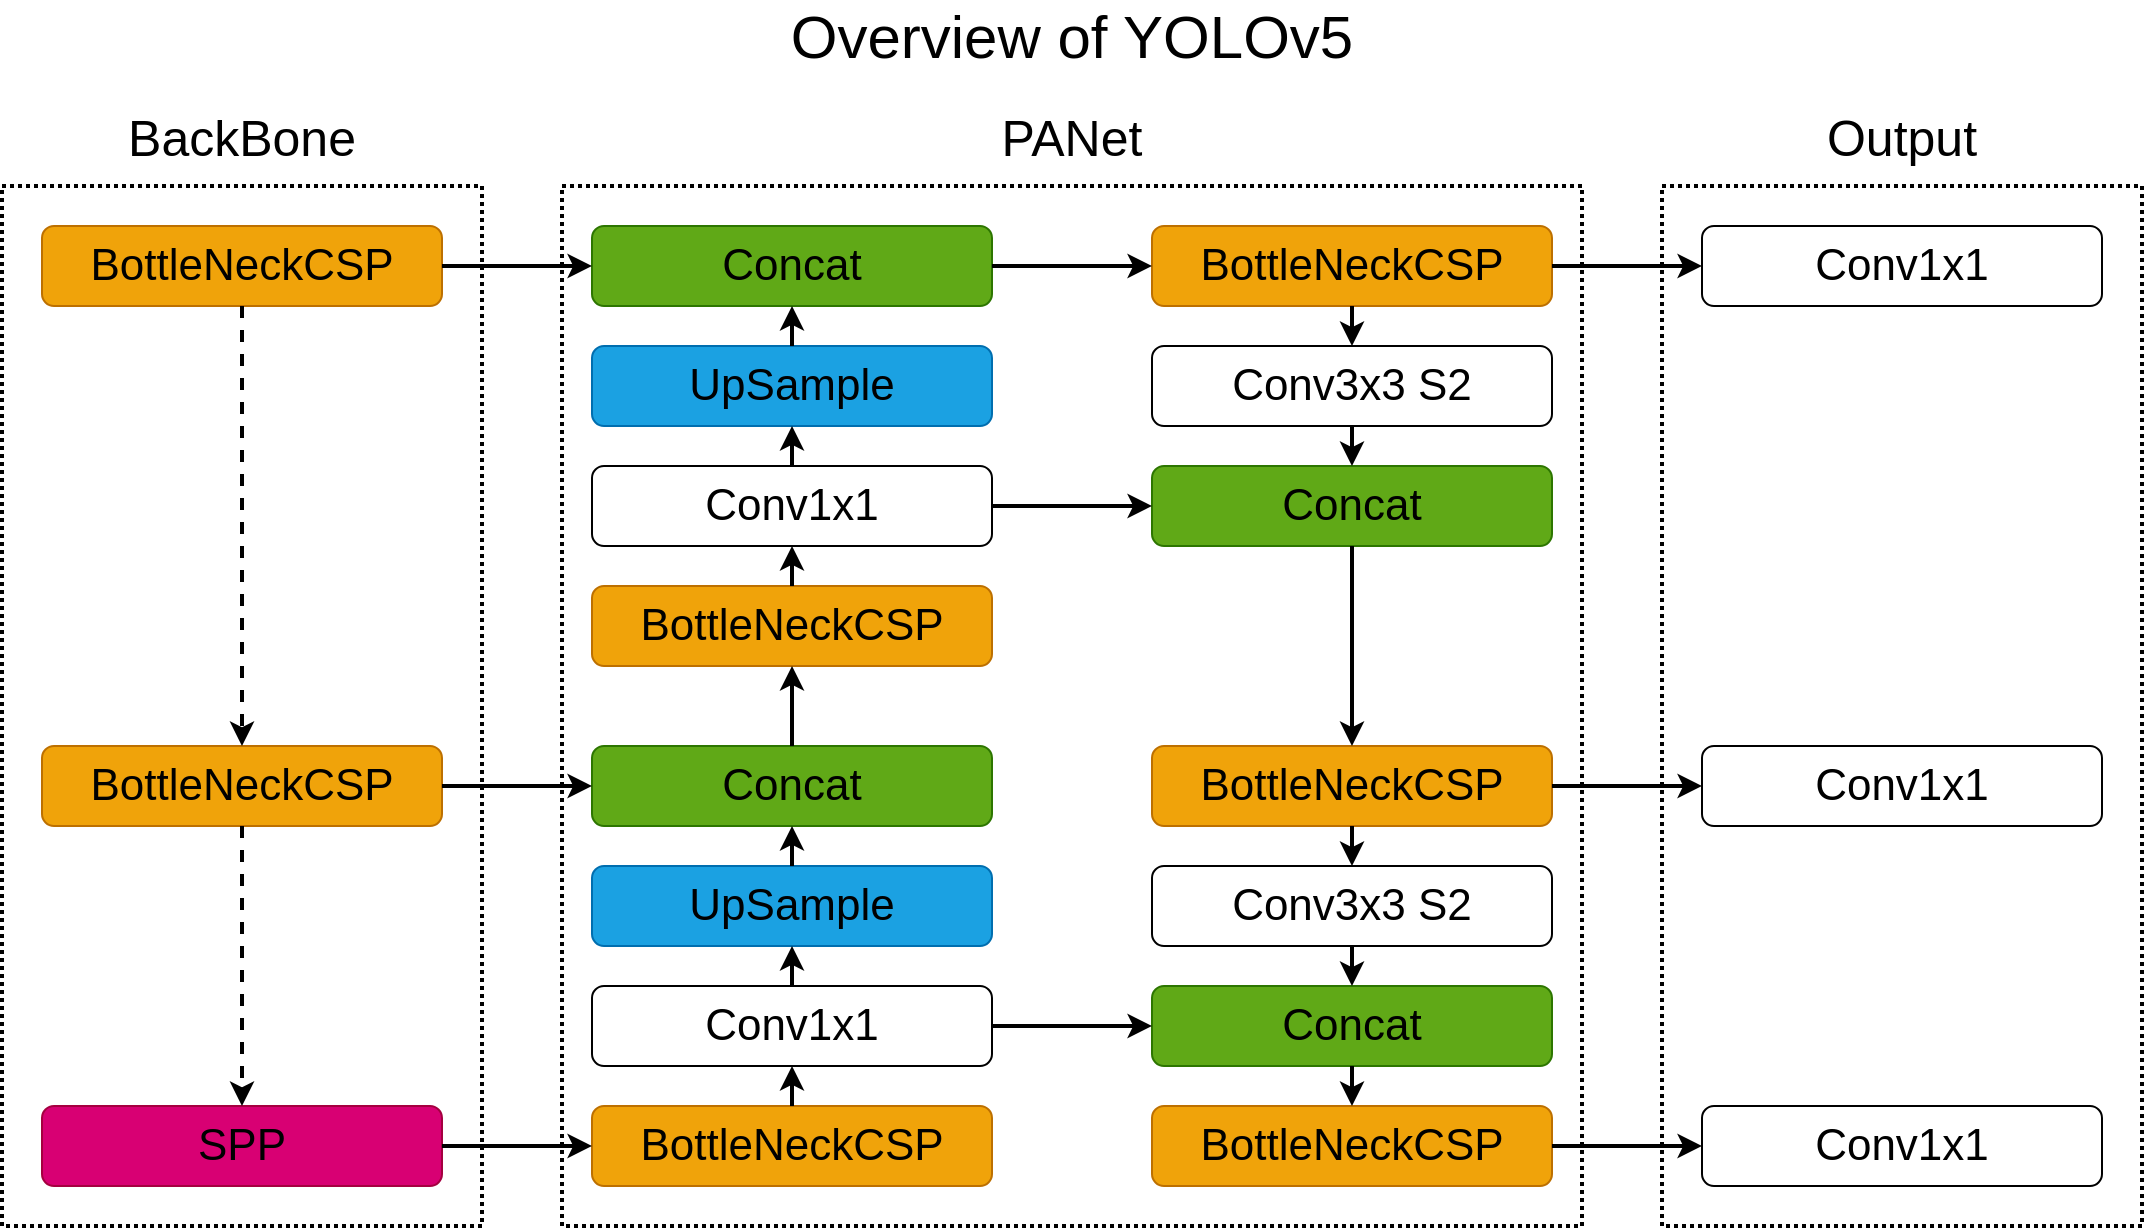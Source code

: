 <mxfile version="17.4.5" type="device"><diagram id="-Td1jwDLAMSkC1cwswu6" name="Page-1"><mxGraphModel dx="1422" dy="794" grid="0" gridSize="10" guides="1" tooltips="1" connect="1" arrows="1" fold="1" page="1" pageScale="1" pageWidth="1169" pageHeight="1654" math="0" shadow="0"><root><mxCell id="0"/><mxCell id="1" parent="0"/><mxCell id="rR2AERHDkDSwfbOpVnzS-67" value="" style="rounded=0;whiteSpace=wrap;html=1;dashed=1;fontSize=22;strokeColor=default;strokeWidth=2;fillColor=default;dashPattern=1 1;" parent="1" vertex="1"><mxGeometry x="330" y="180" width="510" height="520" as="geometry"/></mxCell><mxCell id="rR2AERHDkDSwfbOpVnzS-66" value="" style="rounded=0;whiteSpace=wrap;html=1;dashed=1;fontSize=22;strokeColor=default;strokeWidth=2;fillColor=default;dashPattern=1 1;" parent="1" vertex="1"><mxGeometry x="880" y="180" width="240" height="520" as="geometry"/></mxCell><mxCell id="rR2AERHDkDSwfbOpVnzS-65" value="" style="rounded=0;whiteSpace=wrap;html=1;dashed=1;fontSize=22;strokeColor=default;strokeWidth=2;fillColor=default;dashPattern=1 1;" parent="1" vertex="1"><mxGeometry x="50" y="180" width="240" height="520" as="geometry"/></mxCell><mxCell id="rR2AERHDkDSwfbOpVnzS-1" value="&lt;font style=&quot;font-size: 30px&quot;&gt;Overview of YOLOv5&lt;/font&gt;" style="text;html=1;strokeColor=none;fillColor=none;align=center;verticalAlign=middle;whiteSpace=wrap;rounded=0;" parent="1" vertex="1"><mxGeometry x="425" y="90" width="320" height="30" as="geometry"/></mxCell><mxCell id="rR2AERHDkDSwfbOpVnzS-3" value="PANet" style="text;html=1;strokeColor=none;fillColor=none;align=center;verticalAlign=middle;whiteSpace=wrap;rounded=0;fontSize=25;" parent="1" vertex="1"><mxGeometry x="555" y="140" width="60" height="30" as="geometry"/></mxCell><mxCell id="rR2AERHDkDSwfbOpVnzS-4" value="Output" style="text;html=1;strokeColor=none;fillColor=none;align=center;verticalAlign=middle;whiteSpace=wrap;rounded=0;fontSize=25;" parent="1" vertex="1"><mxGeometry x="970" y="140" width="60" height="30" as="geometry"/></mxCell><mxCell id="rR2AERHDkDSwfbOpVnzS-5" value="BottleNeckCSP" style="rounded=1;whiteSpace=wrap;html=1;fontSize=22;fillColor=#f0a30a;strokeColor=#BD7000;fontColor=#000000;" parent="1" vertex="1"><mxGeometry x="70" y="200" width="200" height="40" as="geometry"/></mxCell><mxCell id="rR2AERHDkDSwfbOpVnzS-6" value="BackBone" style="text;html=1;strokeColor=none;fillColor=none;align=center;verticalAlign=middle;whiteSpace=wrap;rounded=0;fontSize=25;" parent="1" vertex="1"><mxGeometry x="80" y="140" width="180" height="30" as="geometry"/></mxCell><mxCell id="rR2AERHDkDSwfbOpVnzS-7" value="BottleNeckCSP" style="rounded=1;whiteSpace=wrap;html=1;fontSize=22;fillColor=#f0a30a;strokeColor=#BD7000;fontColor=#000000;" parent="1" vertex="1"><mxGeometry x="70" y="460" width="200" height="40" as="geometry"/></mxCell><mxCell id="rR2AERHDkDSwfbOpVnzS-8" value="SPP" style="rounded=1;whiteSpace=wrap;html=1;fontSize=22;fillColor=#d80073;fontColor=default;strokeColor=#A50040;" parent="1" vertex="1"><mxGeometry x="70" y="640" width="200" height="40" as="geometry"/></mxCell><mxCell id="rR2AERHDkDSwfbOpVnzS-9" value="Concat" style="rounded=1;whiteSpace=wrap;html=1;fontSize=22;fillColor=#60a917;strokeColor=#2D7600;fontColor=#000000;" parent="1" vertex="1"><mxGeometry x="345" y="200" width="200" height="40" as="geometry"/></mxCell><mxCell id="rR2AERHDkDSwfbOpVnzS-10" value="UpSample" style="rounded=1;whiteSpace=wrap;html=1;fontSize=22;fillColor=#1ba1e2;fontColor=#000000;strokeColor=#006EAF;" parent="1" vertex="1"><mxGeometry x="345" y="260" width="200" height="40" as="geometry"/></mxCell><mxCell id="rR2AERHDkDSwfbOpVnzS-11" value="Conv1x1" style="rounded=1;whiteSpace=wrap;html=1;fontSize=22;" parent="1" vertex="1"><mxGeometry x="900" y="200" width="200" height="40" as="geometry"/></mxCell><mxCell id="rR2AERHDkDSwfbOpVnzS-12" value="BottleNeckCSP" style="rounded=1;whiteSpace=wrap;html=1;fontSize=22;fillColor=#f0a30a;strokeColor=#BD7000;fontColor=#000000;" parent="1" vertex="1"><mxGeometry x="345" y="380" width="200" height="40" as="geometry"/></mxCell><mxCell id="rR2AERHDkDSwfbOpVnzS-13" value="Concat" style="rounded=1;whiteSpace=wrap;html=1;fontSize=22;fillColor=#60a917;strokeColor=#2D7600;fontColor=#000000;" parent="1" vertex="1"><mxGeometry x="345" y="460" width="200" height="40" as="geometry"/></mxCell><mxCell id="rR2AERHDkDSwfbOpVnzS-14" value="UpSample" style="rounded=1;whiteSpace=wrap;html=1;fontSize=22;fillColor=#1ba1e2;fontColor=#000000;strokeColor=#006EAF;" parent="1" vertex="1"><mxGeometry x="345" y="520" width="200" height="40" as="geometry"/></mxCell><mxCell id="rR2AERHDkDSwfbOpVnzS-15" value="Conv1x1" style="rounded=1;whiteSpace=wrap;html=1;fontSize=22;" parent="1" vertex="1"><mxGeometry x="345" y="580" width="200" height="40" as="geometry"/></mxCell><mxCell id="rR2AERHDkDSwfbOpVnzS-16" value="BottleNeckCSP" style="rounded=1;whiteSpace=wrap;html=1;fontSize=22;fillColor=#f0a30a;strokeColor=#BD7000;fontColor=#000000;" parent="1" vertex="1"><mxGeometry x="345" y="640" width="200" height="40" as="geometry"/></mxCell><mxCell id="rR2AERHDkDSwfbOpVnzS-17" value="BottleNeckCSP" style="rounded=1;whiteSpace=wrap;html=1;fontSize=22;fillColor=#f0a30a;strokeColor=#BD7000;fontColor=#000000;" parent="1" vertex="1"><mxGeometry x="625" y="200" width="200" height="40" as="geometry"/></mxCell><mxCell id="rR2AERHDkDSwfbOpVnzS-18" value="Conv1x1" style="rounded=1;whiteSpace=wrap;html=1;fontSize=22;" parent="1" vertex="1"><mxGeometry x="345" y="320" width="200" height="40" as="geometry"/></mxCell><mxCell id="rR2AERHDkDSwfbOpVnzS-19" value="Conv1x1" style="rounded=1;whiteSpace=wrap;html=1;fontSize=22;" parent="1" vertex="1"><mxGeometry x="900" y="460" width="200" height="40" as="geometry"/></mxCell><mxCell id="rR2AERHDkDSwfbOpVnzS-20" value="Conv1x1" style="rounded=1;whiteSpace=wrap;html=1;fontSize=22;" parent="1" vertex="1"><mxGeometry x="900" y="640" width="200" height="40" as="geometry"/></mxCell><mxCell id="rR2AERHDkDSwfbOpVnzS-21" value="Conv3x3 S2" style="rounded=1;whiteSpace=wrap;html=1;fontSize=22;" parent="1" vertex="1"><mxGeometry x="625" y="260" width="200" height="40" as="geometry"/></mxCell><mxCell id="rR2AERHDkDSwfbOpVnzS-22" value="Concat" style="rounded=1;whiteSpace=wrap;html=1;fontSize=22;fillColor=#60a917;strokeColor=#2D7600;fontColor=#000000;" parent="1" vertex="1"><mxGeometry x="625" y="320" width="200" height="40" as="geometry"/></mxCell><mxCell id="rR2AERHDkDSwfbOpVnzS-23" value="BottleNeckCSP" style="rounded=1;whiteSpace=wrap;html=1;fontSize=22;fillColor=#f0a30a;strokeColor=#BD7000;fontColor=#000000;" parent="1" vertex="1"><mxGeometry x="625" y="460" width="200" height="40" as="geometry"/></mxCell><mxCell id="rR2AERHDkDSwfbOpVnzS-24" value="Conv3x3 S2" style="rounded=1;whiteSpace=wrap;html=1;fontSize=22;" parent="1" vertex="1"><mxGeometry x="625" y="520" width="200" height="40" as="geometry"/></mxCell><mxCell id="rR2AERHDkDSwfbOpVnzS-25" value="Concat" style="rounded=1;whiteSpace=wrap;html=1;fontSize=22;fillColor=#60a917;strokeColor=#2D7600;fontColor=#000000;" parent="1" vertex="1"><mxGeometry x="625" y="580" width="200" height="40" as="geometry"/></mxCell><mxCell id="rR2AERHDkDSwfbOpVnzS-26" value="BottleNeckCSP" style="rounded=1;whiteSpace=wrap;html=1;fontSize=22;fillColor=#f0a30a;strokeColor=#BD7000;fontColor=#000000;" parent="1" vertex="1"><mxGeometry x="625" y="640" width="200" height="40" as="geometry"/></mxCell><mxCell id="rR2AERHDkDSwfbOpVnzS-29" value="" style="endArrow=classic;html=1;rounded=0;fontSize=22;exitX=1;exitY=0.5;exitDx=0;exitDy=0;entryX=0;entryY=0.5;entryDx=0;entryDy=0;strokeWidth=2;" parent="1" source="rR2AERHDkDSwfbOpVnzS-5" target="rR2AERHDkDSwfbOpVnzS-9" edge="1"><mxGeometry width="50" height="50" relative="1" as="geometry"><mxPoint x="390" y="490" as="sourcePoint"/><mxPoint x="440" y="440" as="targetPoint"/></mxGeometry></mxCell><mxCell id="rR2AERHDkDSwfbOpVnzS-30" value="" style="endArrow=classic;html=1;rounded=0;fontSize=22;exitX=1;exitY=0.5;exitDx=0;exitDy=0;entryX=0;entryY=0.5;entryDx=0;entryDy=0;strokeWidth=2;" parent="1" source="rR2AERHDkDSwfbOpVnzS-9" target="rR2AERHDkDSwfbOpVnzS-17" edge="1"><mxGeometry width="50" height="50" relative="1" as="geometry"><mxPoint x="415" y="490" as="sourcePoint"/><mxPoint x="465" y="440" as="targetPoint"/></mxGeometry></mxCell><mxCell id="rR2AERHDkDSwfbOpVnzS-31" value="" style="endArrow=classic;html=1;rounded=0;fontSize=22;exitX=1;exitY=0.5;exitDx=0;exitDy=0;entryX=0;entryY=0.5;entryDx=0;entryDy=0;strokeWidth=2;" parent="1" source="rR2AERHDkDSwfbOpVnzS-18" target="rR2AERHDkDSwfbOpVnzS-22" edge="1"><mxGeometry width="50" height="50" relative="1" as="geometry"><mxPoint x="415" y="490" as="sourcePoint"/><mxPoint x="465" y="440" as="targetPoint"/></mxGeometry></mxCell><mxCell id="rR2AERHDkDSwfbOpVnzS-32" value="" style="endArrow=classic;html=1;rounded=0;fontSize=22;exitX=0.5;exitY=1;exitDx=0;exitDy=0;strokeWidth=2;" parent="1" source="rR2AERHDkDSwfbOpVnzS-17" target="rR2AERHDkDSwfbOpVnzS-21" edge="1"><mxGeometry width="50" height="50" relative="1" as="geometry"><mxPoint x="415" y="490" as="sourcePoint"/><mxPoint x="465" y="440" as="targetPoint"/></mxGeometry></mxCell><mxCell id="rR2AERHDkDSwfbOpVnzS-33" value="" style="endArrow=classic;html=1;rounded=0;fontSize=22;exitX=0.5;exitY=1;exitDx=0;exitDy=0;strokeWidth=2;" parent="1" source="rR2AERHDkDSwfbOpVnzS-21" target="rR2AERHDkDSwfbOpVnzS-22" edge="1"><mxGeometry width="50" height="50" relative="1" as="geometry"><mxPoint x="415" y="490" as="sourcePoint"/><mxPoint x="465" y="440" as="targetPoint"/></mxGeometry></mxCell><mxCell id="rR2AERHDkDSwfbOpVnzS-34" value="" style="endArrow=classic;html=1;rounded=0;fontSize=22;exitX=0.5;exitY=0;exitDx=0;exitDy=0;strokeWidth=2;" parent="1" source="rR2AERHDkDSwfbOpVnzS-10" target="rR2AERHDkDSwfbOpVnzS-9" edge="1"><mxGeometry width="50" height="50" relative="1" as="geometry"><mxPoint x="415" y="490" as="sourcePoint"/><mxPoint x="465" y="440" as="targetPoint"/></mxGeometry></mxCell><mxCell id="rR2AERHDkDSwfbOpVnzS-35" value="" style="endArrow=classic;html=1;rounded=0;fontSize=22;exitX=0.5;exitY=0;exitDx=0;exitDy=0;entryX=0.5;entryY=1;entryDx=0;entryDy=0;strokeWidth=2;" parent="1" source="rR2AERHDkDSwfbOpVnzS-18" target="rR2AERHDkDSwfbOpVnzS-10" edge="1"><mxGeometry width="50" height="50" relative="1" as="geometry"><mxPoint x="415" y="490" as="sourcePoint"/><mxPoint x="465" y="440" as="targetPoint"/></mxGeometry></mxCell><mxCell id="rR2AERHDkDSwfbOpVnzS-36" value="" style="endArrow=classic;html=1;rounded=0;fontSize=22;exitX=0.5;exitY=0;exitDx=0;exitDy=0;entryX=0.5;entryY=1;entryDx=0;entryDy=0;strokeWidth=2;" parent="1" source="rR2AERHDkDSwfbOpVnzS-12" target="rR2AERHDkDSwfbOpVnzS-18" edge="1"><mxGeometry width="50" height="50" relative="1" as="geometry"><mxPoint x="415" y="490" as="sourcePoint"/><mxPoint x="465" y="440" as="targetPoint"/></mxGeometry></mxCell><mxCell id="rR2AERHDkDSwfbOpVnzS-37" value="" style="endArrow=classic;html=1;rounded=0;fontSize=22;exitX=1;exitY=0.5;exitDx=0;exitDy=0;strokeWidth=2;" parent="1" source="rR2AERHDkDSwfbOpVnzS-7" target="rR2AERHDkDSwfbOpVnzS-13" edge="1"><mxGeometry width="50" height="50" relative="1" as="geometry"><mxPoint x="390" y="490" as="sourcePoint"/><mxPoint x="440" y="440" as="targetPoint"/></mxGeometry></mxCell><mxCell id="rR2AERHDkDSwfbOpVnzS-38" value="" style="endArrow=classic;html=1;rounded=0;fontSize=22;exitX=1;exitY=0.5;exitDx=0;exitDy=0;strokeWidth=2;" parent="1" source="rR2AERHDkDSwfbOpVnzS-8" target="rR2AERHDkDSwfbOpVnzS-16" edge="1"><mxGeometry width="50" height="50" relative="1" as="geometry"><mxPoint x="390" y="490" as="sourcePoint"/><mxPoint x="440" y="440" as="targetPoint"/></mxGeometry></mxCell><mxCell id="rR2AERHDkDSwfbOpVnzS-39" value="" style="endArrow=classic;html=1;rounded=0;fontSize=22;exitX=0.5;exitY=0;exitDx=0;exitDy=0;entryX=0.5;entryY=1;entryDx=0;entryDy=0;strokeWidth=2;" parent="1" source="rR2AERHDkDSwfbOpVnzS-13" target="rR2AERHDkDSwfbOpVnzS-12" edge="1"><mxGeometry width="50" height="50" relative="1" as="geometry"><mxPoint x="415" y="490" as="sourcePoint"/><mxPoint x="465" y="440" as="targetPoint"/></mxGeometry></mxCell><mxCell id="rR2AERHDkDSwfbOpVnzS-40" value="" style="endArrow=classic;html=1;rounded=0;fontSize=22;exitX=0.5;exitY=0;exitDx=0;exitDy=0;strokeWidth=2;" parent="1" source="rR2AERHDkDSwfbOpVnzS-14" target="rR2AERHDkDSwfbOpVnzS-13" edge="1"><mxGeometry width="50" height="50" relative="1" as="geometry"><mxPoint x="415" y="490" as="sourcePoint"/><mxPoint x="465" y="440" as="targetPoint"/></mxGeometry></mxCell><mxCell id="rR2AERHDkDSwfbOpVnzS-42" value="" style="endArrow=classic;html=1;rounded=0;fontSize=22;exitX=0.5;exitY=0;exitDx=0;exitDy=0;strokeWidth=2;" parent="1" source="rR2AERHDkDSwfbOpVnzS-15" target="rR2AERHDkDSwfbOpVnzS-14" edge="1"><mxGeometry width="50" height="50" relative="1" as="geometry"><mxPoint x="415" y="490" as="sourcePoint"/><mxPoint x="465" y="440" as="targetPoint"/></mxGeometry></mxCell><mxCell id="rR2AERHDkDSwfbOpVnzS-43" value="" style="endArrow=classic;html=1;rounded=0;fontSize=22;strokeWidth=2;" parent="1" source="rR2AERHDkDSwfbOpVnzS-16" target="rR2AERHDkDSwfbOpVnzS-15" edge="1"><mxGeometry width="50" height="50" relative="1" as="geometry"><mxPoint x="415" y="490" as="sourcePoint"/><mxPoint x="465" y="440" as="targetPoint"/></mxGeometry></mxCell><mxCell id="rR2AERHDkDSwfbOpVnzS-44" value="" style="endArrow=classic;html=1;rounded=0;fontSize=22;exitX=0.5;exitY=1;exitDx=0;exitDy=0;strokeWidth=2;entryX=0.5;entryY=0;entryDx=0;entryDy=0;" parent="1" source="rR2AERHDkDSwfbOpVnzS-22" target="rR2AERHDkDSwfbOpVnzS-23" edge="1"><mxGeometry width="50" height="50" relative="1" as="geometry"><mxPoint x="415" y="490" as="sourcePoint"/><mxPoint x="465" y="440" as="targetPoint"/></mxGeometry></mxCell><mxCell id="rR2AERHDkDSwfbOpVnzS-45" value="" style="endArrow=classic;html=1;rounded=0;fontSize=22;exitX=0.5;exitY=1;exitDx=0;exitDy=0;strokeWidth=2;" parent="1" source="rR2AERHDkDSwfbOpVnzS-23" target="rR2AERHDkDSwfbOpVnzS-24" edge="1"><mxGeometry width="50" height="50" relative="1" as="geometry"><mxPoint x="415" y="490" as="sourcePoint"/><mxPoint x="465" y="440" as="targetPoint"/></mxGeometry></mxCell><mxCell id="rR2AERHDkDSwfbOpVnzS-54" value="" style="endArrow=classic;html=1;rounded=0;fontSize=22;strokeWidth=2;exitX=0.5;exitY=1;exitDx=0;exitDy=0;entryX=0.5;entryY=0;entryDx=0;entryDy=0;" parent="1" source="rR2AERHDkDSwfbOpVnzS-24" target="rR2AERHDkDSwfbOpVnzS-25" edge="1"><mxGeometry width="50" height="50" relative="1" as="geometry"><mxPoint x="415" y="490" as="sourcePoint"/><mxPoint x="465" y="440" as="targetPoint"/></mxGeometry></mxCell><mxCell id="rR2AERHDkDSwfbOpVnzS-55" value="" style="endArrow=classic;html=1;rounded=0;fontSize=22;strokeWidth=2;exitX=0.5;exitY=1;exitDx=0;exitDy=0;" parent="1" source="rR2AERHDkDSwfbOpVnzS-25" target="rR2AERHDkDSwfbOpVnzS-26" edge="1"><mxGeometry width="50" height="50" relative="1" as="geometry"><mxPoint x="415" y="490" as="sourcePoint"/><mxPoint x="465" y="440" as="targetPoint"/></mxGeometry></mxCell><mxCell id="rR2AERHDkDSwfbOpVnzS-56" value="" style="endArrow=classic;html=1;rounded=0;fontSize=22;strokeWidth=2;exitX=1;exitY=0.5;exitDx=0;exitDy=0;" parent="1" source="rR2AERHDkDSwfbOpVnzS-15" target="rR2AERHDkDSwfbOpVnzS-25" edge="1"><mxGeometry width="50" height="50" relative="1" as="geometry"><mxPoint x="415" y="490" as="sourcePoint"/><mxPoint x="465" y="440" as="targetPoint"/></mxGeometry></mxCell><mxCell id="rR2AERHDkDSwfbOpVnzS-57" value="" style="endArrow=classic;html=1;rounded=0;fontSize=22;strokeWidth=2;exitX=1;exitY=0.5;exitDx=0;exitDy=0;" parent="1" source="rR2AERHDkDSwfbOpVnzS-23" target="rR2AERHDkDSwfbOpVnzS-19" edge="1"><mxGeometry width="50" height="50" relative="1" as="geometry"><mxPoint x="390" y="490" as="sourcePoint"/><mxPoint x="440" y="440" as="targetPoint"/></mxGeometry></mxCell><mxCell id="rR2AERHDkDSwfbOpVnzS-58" value="" style="endArrow=classic;html=1;rounded=0;fontSize=22;strokeWidth=2;exitX=1;exitY=0.5;exitDx=0;exitDy=0;" parent="1" source="rR2AERHDkDSwfbOpVnzS-17" target="rR2AERHDkDSwfbOpVnzS-11" edge="1"><mxGeometry width="50" height="50" relative="1" as="geometry"><mxPoint x="390" y="490" as="sourcePoint"/><mxPoint x="440" y="440" as="targetPoint"/></mxGeometry></mxCell><mxCell id="rR2AERHDkDSwfbOpVnzS-59" value="" style="endArrow=classic;html=1;rounded=0;fontSize=22;strokeWidth=2;exitX=1;exitY=0.5;exitDx=0;exitDy=0;" parent="1" source="rR2AERHDkDSwfbOpVnzS-26" target="rR2AERHDkDSwfbOpVnzS-20" edge="1"><mxGeometry width="50" height="50" relative="1" as="geometry"><mxPoint x="390" y="490" as="sourcePoint"/><mxPoint x="440" y="440" as="targetPoint"/></mxGeometry></mxCell><mxCell id="rR2AERHDkDSwfbOpVnzS-68" value="" style="endArrow=classic;html=1;rounded=0;fontSize=22;strokeWidth=2;exitX=0.5;exitY=1;exitDx=0;exitDy=0;dashed=1;" parent="1" source="rR2AERHDkDSwfbOpVnzS-5" target="rR2AERHDkDSwfbOpVnzS-7" edge="1"><mxGeometry width="50" height="50" relative="1" as="geometry"><mxPoint x="386" y="386" as="sourcePoint"/><mxPoint x="436" y="336" as="targetPoint"/></mxGeometry></mxCell><mxCell id="rR2AERHDkDSwfbOpVnzS-69" value="" style="endArrow=classic;html=1;rounded=0;fontSize=22;strokeWidth=2;exitX=0.5;exitY=1;exitDx=0;exitDy=0;dashed=1;" parent="1" source="rR2AERHDkDSwfbOpVnzS-7" target="rR2AERHDkDSwfbOpVnzS-8" edge="1"><mxGeometry width="50" height="50" relative="1" as="geometry"><mxPoint x="386" y="386" as="sourcePoint"/><mxPoint x="436" y="336" as="targetPoint"/></mxGeometry></mxCell></root></mxGraphModel></diagram></mxfile>